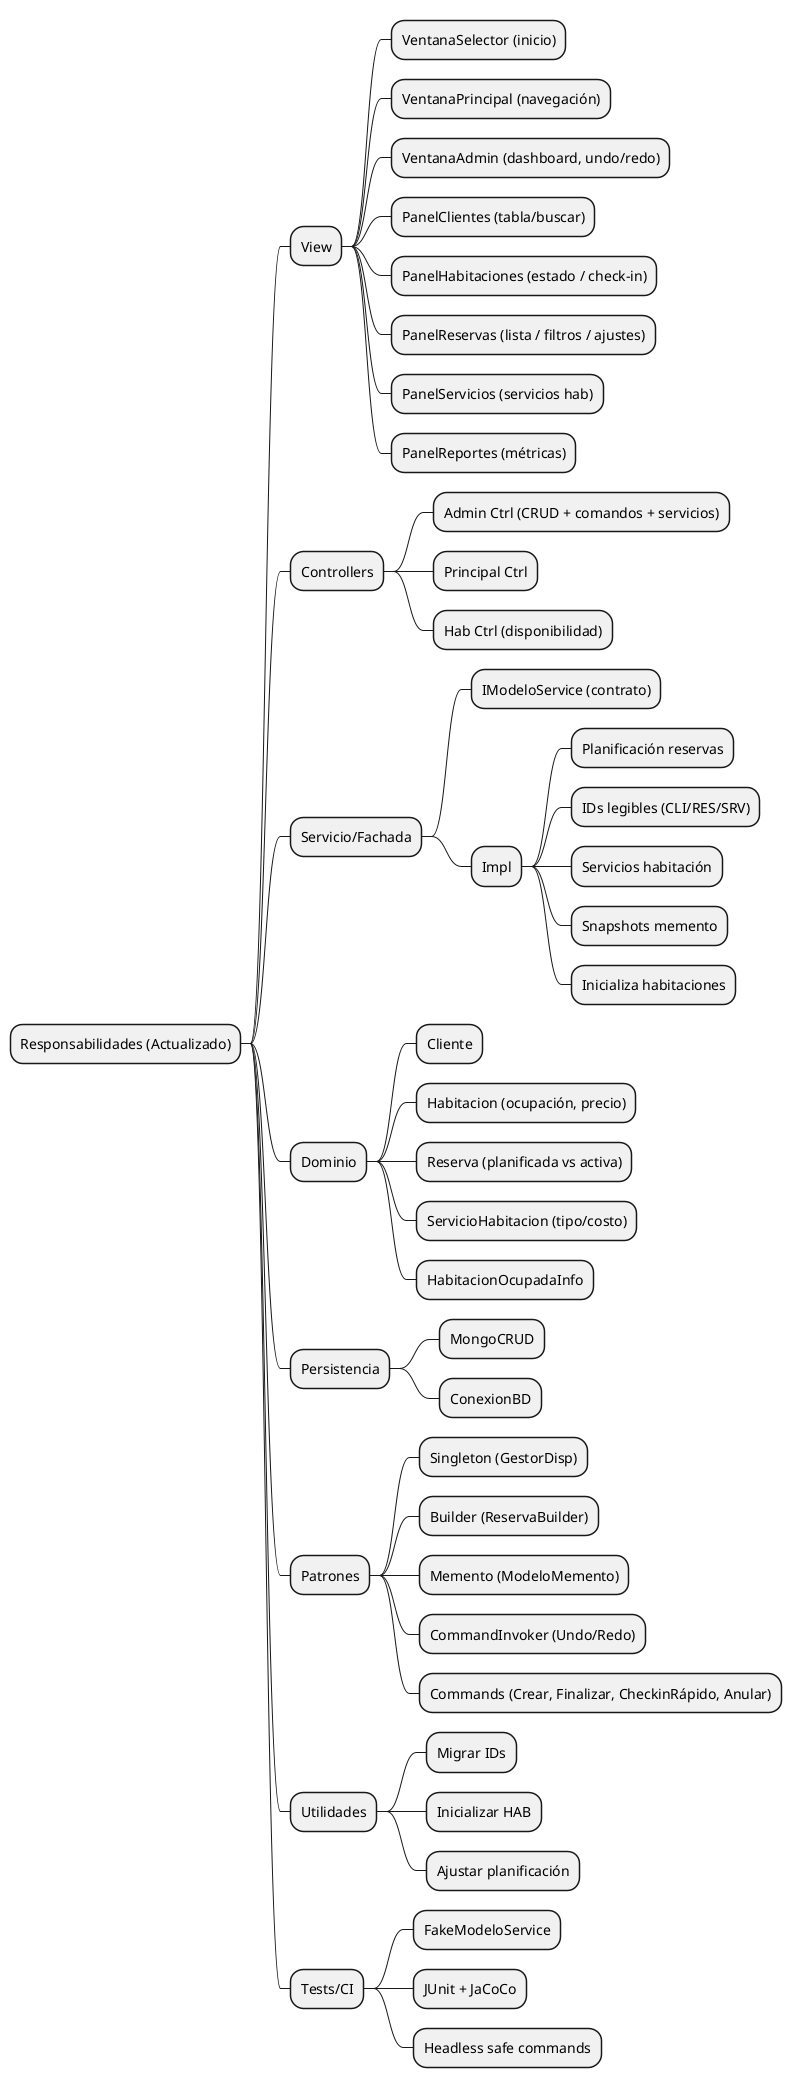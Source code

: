 @startmindmap
* Responsabilidades (Actualizado)
** View
*** VentanaSelector (inicio)
*** VentanaPrincipal (navegación)
*** VentanaAdmin (dashboard, undo/redo)
*** PanelClientes (tabla/buscar)
*** PanelHabitaciones (estado / check-in)
*** PanelReservas (lista / filtros / ajustes)
*** PanelServicios (servicios hab)
*** PanelReportes (métricas)
** Controllers
*** Admin Ctrl (CRUD + comandos + servicios)
*** Principal Ctrl
*** Hab Ctrl (disponibilidad)
** Servicio/Fachada
*** IModeloService (contrato)
*** Impl
**** Planificación reservas
**** IDs legibles (CLI/RES/SRV)
**** Servicios habitación
**** Snapshots memento
**** Inicializa habitaciones
** Dominio
*** Cliente
*** Habitacion (ocupación, precio)
*** Reserva (planificada vs activa)
*** ServicioHabitacion (tipo/costo)
*** HabitacionOcupadaInfo
** Persistencia
*** MongoCRUD
*** ConexionBD
** Patrones
*** Singleton (GestorDisp)
*** Builder (ReservaBuilder)
*** Memento (ModeloMemento)
*** CommandInvoker (Undo/Redo)
*** Commands (Crear, Finalizar, CheckinRápido, Anular)
** Utilidades
*** Migrar IDs
*** Inicializar HAB
*** Ajustar planificación
** Tests/CI
*** FakeModeloService
*** JUnit + JaCoCo
*** Headless safe commands
@endmindmap
